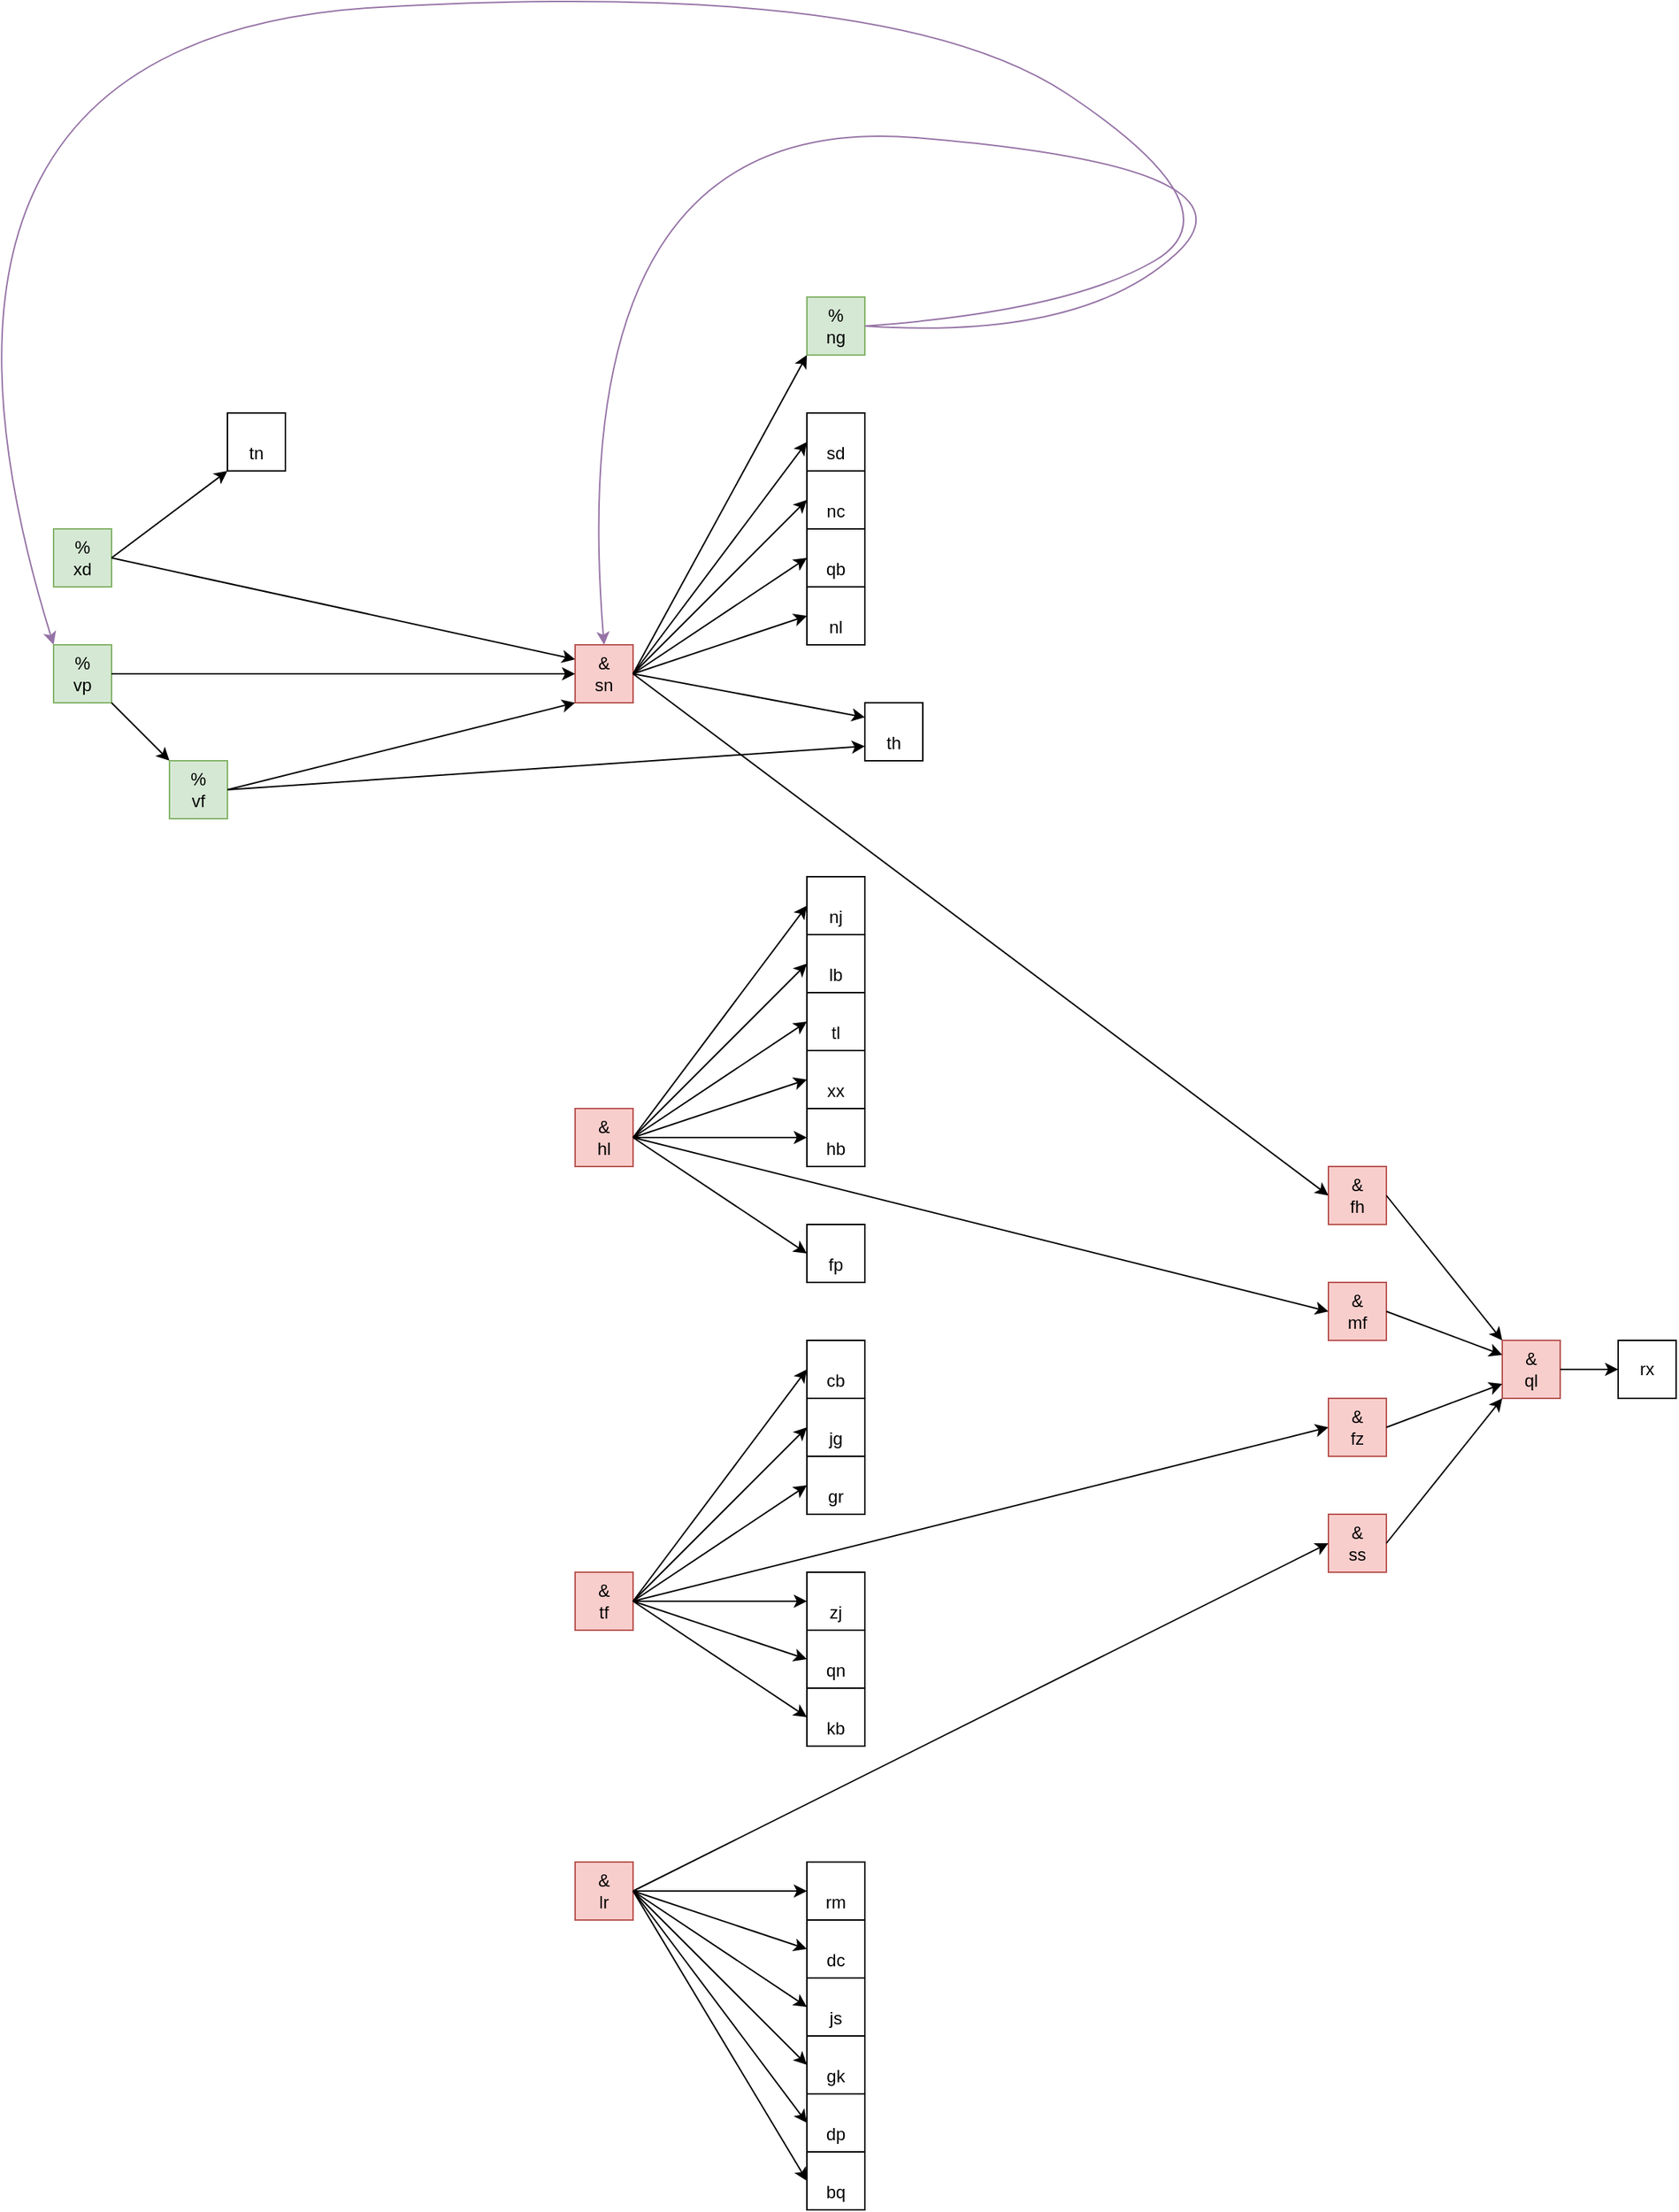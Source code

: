 <mxfile version="22.1.18" type="device">
  <diagram name="Page-1" id="9gwG6gjJHzizomXSBNf0">
    <mxGraphModel dx="1833" dy="2308" grid="1" gridSize="10" guides="1" tooltips="1" connect="1" arrows="1" fold="1" page="1" pageScale="1" pageWidth="827" pageHeight="1169" math="0" shadow="0">
      <root>
        <mxCell id="0" />
        <mxCell id="1" parent="0" />
        <mxCell id="oWtgdVOHetes4q-Mx9o2-1" value="rx" style="rounded=0;whiteSpace=wrap;html=1;" parent="1" vertex="1">
          <mxGeometry x="760" width="40" height="40" as="geometry" />
        </mxCell>
        <mxCell id="oWtgdVOHetes4q-Mx9o2-2" value="&amp;amp;&lt;br&gt;ql" style="rounded=0;whiteSpace=wrap;html=1;fillColor=#f8cecc;strokeColor=#b85450;" parent="1" vertex="1">
          <mxGeometry x="680" width="40" height="40" as="geometry" />
        </mxCell>
        <mxCell id="oWtgdVOHetes4q-Mx9o2-3" value="" style="endArrow=classic;html=1;rounded=0;exitX=1;exitY=0.5;exitDx=0;exitDy=0;entryX=0;entryY=0.5;entryDx=0;entryDy=0;" parent="1" source="oWtgdVOHetes4q-Mx9o2-2" target="oWtgdVOHetes4q-Mx9o2-1" edge="1">
          <mxGeometry width="50" height="50" relative="1" as="geometry">
            <mxPoint x="560" y="180" as="sourcePoint" />
            <mxPoint x="610" y="130" as="targetPoint" />
          </mxGeometry>
        </mxCell>
        <mxCell id="oWtgdVOHetes4q-Mx9o2-4" value="&amp;amp;&lt;br&gt;fh" style="rounded=0;whiteSpace=wrap;html=1;fillColor=#f8cecc;strokeColor=#b85450;" parent="1" vertex="1">
          <mxGeometry x="560" y="-120" width="40" height="40" as="geometry" />
        </mxCell>
        <mxCell id="oWtgdVOHetes4q-Mx9o2-5" value="&amp;amp;&lt;br&gt;mf" style="rounded=0;whiteSpace=wrap;html=1;fillColor=#f8cecc;strokeColor=#b85450;" parent="1" vertex="1">
          <mxGeometry x="560" y="-40" width="40" height="40" as="geometry" />
        </mxCell>
        <mxCell id="oWtgdVOHetes4q-Mx9o2-6" value="&amp;amp;&lt;br&gt;fz" style="rounded=0;whiteSpace=wrap;html=1;fillColor=#f8cecc;strokeColor=#b85450;" parent="1" vertex="1">
          <mxGeometry x="560" y="40" width="40" height="40" as="geometry" />
        </mxCell>
        <mxCell id="oWtgdVOHetes4q-Mx9o2-7" value="&amp;amp;&lt;br&gt;ss" style="rounded=0;whiteSpace=wrap;html=1;fillColor=#f8cecc;strokeColor=#b85450;" parent="1" vertex="1">
          <mxGeometry x="560" y="120" width="40" height="40" as="geometry" />
        </mxCell>
        <mxCell id="oWtgdVOHetes4q-Mx9o2-9" value="" style="endArrow=classic;html=1;rounded=0;exitX=1;exitY=0.5;exitDx=0;exitDy=0;entryX=0;entryY=0;entryDx=0;entryDy=0;" parent="1" source="oWtgdVOHetes4q-Mx9o2-4" target="oWtgdVOHetes4q-Mx9o2-2" edge="1">
          <mxGeometry width="50" height="50" relative="1" as="geometry">
            <mxPoint x="560" y="80" as="sourcePoint" />
            <mxPoint x="680" y="-20" as="targetPoint" />
          </mxGeometry>
        </mxCell>
        <mxCell id="oWtgdVOHetes4q-Mx9o2-10" value="" style="endArrow=classic;html=1;rounded=0;exitX=1;exitY=0.5;exitDx=0;exitDy=0;entryX=0;entryY=0.25;entryDx=0;entryDy=0;" parent="1" source="oWtgdVOHetes4q-Mx9o2-5" target="oWtgdVOHetes4q-Mx9o2-2" edge="1">
          <mxGeometry width="50" height="50" relative="1" as="geometry">
            <mxPoint x="560" y="80" as="sourcePoint" />
            <mxPoint x="610" y="30" as="targetPoint" />
          </mxGeometry>
        </mxCell>
        <mxCell id="oWtgdVOHetes4q-Mx9o2-11" value="" style="endArrow=classic;html=1;rounded=0;entryX=0;entryY=0.75;entryDx=0;entryDy=0;exitX=1;exitY=0.5;exitDx=0;exitDy=0;" parent="1" source="oWtgdVOHetes4q-Mx9o2-6" target="oWtgdVOHetes4q-Mx9o2-2" edge="1">
          <mxGeometry width="50" height="50" relative="1" as="geometry">
            <mxPoint x="680" y="80" as="sourcePoint" />
            <mxPoint x="610" y="30" as="targetPoint" />
          </mxGeometry>
        </mxCell>
        <mxCell id="oWtgdVOHetes4q-Mx9o2-12" value="" style="endArrow=classic;html=1;rounded=0;exitX=1;exitY=0.5;exitDx=0;exitDy=0;entryX=0;entryY=1;entryDx=0;entryDy=0;" parent="1" source="oWtgdVOHetes4q-Mx9o2-7" target="oWtgdVOHetes4q-Mx9o2-2" edge="1">
          <mxGeometry width="50" height="50" relative="1" as="geometry">
            <mxPoint x="560" y="80" as="sourcePoint" />
            <mxPoint x="680" y="20" as="targetPoint" />
          </mxGeometry>
        </mxCell>
        <mxCell id="oWtgdVOHetes4q-Mx9o2-13" value="&amp;amp;&lt;br&gt;sn" style="rounded=0;whiteSpace=wrap;html=1;fillColor=#f8cecc;strokeColor=#b85450;" parent="1" vertex="1">
          <mxGeometry x="40" y="-480" width="40" height="40" as="geometry" />
        </mxCell>
        <mxCell id="oWtgdVOHetes4q-Mx9o2-14" value="&lt;br&gt;sd" style="rounded=0;whiteSpace=wrap;html=1;" parent="1" vertex="1">
          <mxGeometry x="200" y="-640" width="40" height="40" as="geometry" />
        </mxCell>
        <mxCell id="oWtgdVOHetes4q-Mx9o2-15" value="" style="endArrow=classic;html=1;rounded=0;exitX=1;exitY=0.5;exitDx=0;exitDy=0;entryX=0;entryY=0.5;entryDx=0;entryDy=0;" parent="1" source="oWtgdVOHetes4q-Mx9o2-13" target="oWtgdVOHetes4q-Mx9o2-14" edge="1">
          <mxGeometry width="50" height="50" relative="1" as="geometry">
            <mxPoint x="240" y="-270" as="sourcePoint" />
            <mxPoint x="290" y="-320" as="targetPoint" />
          </mxGeometry>
        </mxCell>
        <mxCell id="oWtgdVOHetes4q-Mx9o2-16" value="" style="endArrow=classic;html=1;rounded=0;entryX=0;entryY=0.5;entryDx=0;entryDy=0;exitX=1;exitY=0.5;exitDx=0;exitDy=0;" parent="1" source="oWtgdVOHetes4q-Mx9o2-13" target="oWtgdVOHetes4q-Mx9o2-4" edge="1">
          <mxGeometry width="50" height="50" relative="1" as="geometry">
            <mxPoint x="320" y="-300" as="sourcePoint" />
            <mxPoint x="410" y="-370" as="targetPoint" />
          </mxGeometry>
        </mxCell>
        <mxCell id="oWtgdVOHetes4q-Mx9o2-17" value="&lt;br&gt;th" style="rounded=0;whiteSpace=wrap;html=1;" parent="1" vertex="1">
          <mxGeometry x="240" y="-440" width="40" height="40" as="geometry" />
        </mxCell>
        <mxCell id="oWtgdVOHetes4q-Mx9o2-18" value="" style="endArrow=classic;html=1;rounded=0;exitX=1;exitY=0.5;exitDx=0;exitDy=0;entryX=0;entryY=0.25;entryDx=0;entryDy=0;" parent="1" source="oWtgdVOHetes4q-Mx9o2-13" target="oWtgdVOHetes4q-Mx9o2-17" edge="1">
          <mxGeometry width="50" height="50" relative="1" as="geometry">
            <mxPoint x="90" y="-450" as="sourcePoint" />
            <mxPoint x="170" y="-530" as="targetPoint" />
          </mxGeometry>
        </mxCell>
        <mxCell id="oWtgdVOHetes4q-Mx9o2-19" value="&lt;br&gt;qb" style="rounded=0;whiteSpace=wrap;html=1;" parent="1" vertex="1">
          <mxGeometry x="200" y="-560" width="40" height="40" as="geometry" />
        </mxCell>
        <mxCell id="oWtgdVOHetes4q-Mx9o2-20" value="" style="endArrow=classic;html=1;rounded=0;exitX=1;exitY=0.5;exitDx=0;exitDy=0;entryX=0;entryY=0.5;entryDx=0;entryDy=0;" parent="1" source="oWtgdVOHetes4q-Mx9o2-13" target="oWtgdVOHetes4q-Mx9o2-19" edge="1">
          <mxGeometry width="50" height="50" relative="1" as="geometry">
            <mxPoint x="90" y="-450" as="sourcePoint" />
            <mxPoint x="170" y="-490" as="targetPoint" />
          </mxGeometry>
        </mxCell>
        <mxCell id="oWtgdVOHetes4q-Mx9o2-21" value="&lt;br&gt;nl" style="rounded=0;whiteSpace=wrap;html=1;" parent="1" vertex="1">
          <mxGeometry x="200" y="-520" width="40" height="40" as="geometry" />
        </mxCell>
        <mxCell id="oWtgdVOHetes4q-Mx9o2-22" value="" style="endArrow=classic;html=1;rounded=0;exitX=1;exitY=0.5;exitDx=0;exitDy=0;entryX=0;entryY=0.5;entryDx=0;entryDy=0;" parent="1" source="oWtgdVOHetes4q-Mx9o2-13" target="oWtgdVOHetes4q-Mx9o2-21" edge="1">
          <mxGeometry width="50" height="50" relative="1" as="geometry">
            <mxPoint x="90" y="-450" as="sourcePoint" />
            <mxPoint x="210" y="-490" as="targetPoint" />
          </mxGeometry>
        </mxCell>
        <mxCell id="oWtgdVOHetes4q-Mx9o2-23" value="%&lt;br&gt;ng" style="rounded=0;whiteSpace=wrap;html=1;fillColor=#d5e8d4;strokeColor=#82b366;" parent="1" vertex="1">
          <mxGeometry x="200" y="-720" width="40" height="40" as="geometry" />
        </mxCell>
        <mxCell id="oWtgdVOHetes4q-Mx9o2-24" value="" style="endArrow=classic;html=1;rounded=0;exitX=1;exitY=0.5;exitDx=0;exitDy=0;entryX=0;entryY=1;entryDx=0;entryDy=0;" parent="1" source="oWtgdVOHetes4q-Mx9o2-13" target="oWtgdVOHetes4q-Mx9o2-23" edge="1">
          <mxGeometry width="50" height="50" relative="1" as="geometry">
            <mxPoint x="90" y="-450" as="sourcePoint" />
            <mxPoint x="210" y="-450" as="targetPoint" />
          </mxGeometry>
        </mxCell>
        <mxCell id="oWtgdVOHetes4q-Mx9o2-25" value="&lt;br&gt;nc" style="rounded=0;whiteSpace=wrap;html=1;" parent="1" vertex="1">
          <mxGeometry x="200" y="-600" width="40" height="40" as="geometry" />
        </mxCell>
        <mxCell id="oWtgdVOHetes4q-Mx9o2-26" value="" style="endArrow=classic;html=1;rounded=0;entryX=0;entryY=0.5;entryDx=0;entryDy=0;exitX=1;exitY=0.5;exitDx=0;exitDy=0;" parent="1" source="oWtgdVOHetes4q-Mx9o2-13" target="oWtgdVOHetes4q-Mx9o2-25" edge="1">
          <mxGeometry width="50" height="50" relative="1" as="geometry">
            <mxPoint x="130" y="-440" as="sourcePoint" />
            <mxPoint x="210" y="-450" as="targetPoint" />
          </mxGeometry>
        </mxCell>
        <mxCell id="oWtgdVOHetes4q-Mx9o2-27" value="&amp;amp;&lt;br&gt;hl" style="rounded=0;whiteSpace=wrap;html=1;fillColor=#f8cecc;strokeColor=#b85450;" parent="1" vertex="1">
          <mxGeometry x="40" y="-160" width="40" height="40" as="geometry" />
        </mxCell>
        <mxCell id="oWtgdVOHetes4q-Mx9o2-28" value="&lt;br&gt;nj" style="rounded=0;whiteSpace=wrap;html=1;" parent="1" vertex="1">
          <mxGeometry x="200" y="-320" width="40" height="40" as="geometry" />
        </mxCell>
        <mxCell id="oWtgdVOHetes4q-Mx9o2-29" value="" style="endArrow=classic;html=1;rounded=0;exitX=1;exitY=0.5;exitDx=0;exitDy=0;entryX=0;entryY=0.5;entryDx=0;entryDy=0;" parent="1" source="oWtgdVOHetes4q-Mx9o2-27" target="oWtgdVOHetes4q-Mx9o2-28" edge="1">
          <mxGeometry width="50" height="50" relative="1" as="geometry">
            <mxPoint x="240" y="50" as="sourcePoint" />
            <mxPoint x="290" as="targetPoint" />
          </mxGeometry>
        </mxCell>
        <mxCell id="oWtgdVOHetes4q-Mx9o2-30" value="&lt;br&gt;lb" style="rounded=0;whiteSpace=wrap;html=1;" parent="1" vertex="1">
          <mxGeometry x="200" y="-280" width="40" height="40" as="geometry" />
        </mxCell>
        <mxCell id="oWtgdVOHetes4q-Mx9o2-31" value="" style="endArrow=classic;html=1;rounded=0;exitX=1;exitY=0.5;exitDx=0;exitDy=0;entryX=0;entryY=0.5;entryDx=0;entryDy=0;" parent="1" source="oWtgdVOHetes4q-Mx9o2-27" target="oWtgdVOHetes4q-Mx9o2-30" edge="1">
          <mxGeometry width="50" height="50" relative="1" as="geometry">
            <mxPoint x="90" y="-130" as="sourcePoint" />
            <mxPoint x="170" y="-210" as="targetPoint" />
          </mxGeometry>
        </mxCell>
        <mxCell id="oWtgdVOHetes4q-Mx9o2-32" value="&lt;br&gt;tl" style="rounded=0;whiteSpace=wrap;html=1;" parent="1" vertex="1">
          <mxGeometry x="200" y="-240" width="40" height="40" as="geometry" />
        </mxCell>
        <mxCell id="oWtgdVOHetes4q-Mx9o2-33" value="" style="endArrow=classic;html=1;rounded=0;exitX=1;exitY=0.5;exitDx=0;exitDy=0;entryX=0;entryY=0.5;entryDx=0;entryDy=0;" parent="1" source="oWtgdVOHetes4q-Mx9o2-27" target="oWtgdVOHetes4q-Mx9o2-32" edge="1">
          <mxGeometry width="50" height="50" relative="1" as="geometry">
            <mxPoint x="90" y="-130" as="sourcePoint" />
            <mxPoint x="170" y="-170" as="targetPoint" />
          </mxGeometry>
        </mxCell>
        <mxCell id="oWtgdVOHetes4q-Mx9o2-34" value="&lt;br&gt;xx" style="rounded=0;whiteSpace=wrap;html=1;" parent="1" vertex="1">
          <mxGeometry x="200" y="-200" width="40" height="40" as="geometry" />
        </mxCell>
        <mxCell id="oWtgdVOHetes4q-Mx9o2-35" value="" style="endArrow=classic;html=1;rounded=0;exitX=1;exitY=0.5;exitDx=0;exitDy=0;entryX=0;entryY=0.5;entryDx=0;entryDy=0;" parent="1" source="oWtgdVOHetes4q-Mx9o2-27" target="oWtgdVOHetes4q-Mx9o2-34" edge="1">
          <mxGeometry width="50" height="50" relative="1" as="geometry">
            <mxPoint x="90" y="-130" as="sourcePoint" />
            <mxPoint x="210" y="-170" as="targetPoint" />
          </mxGeometry>
        </mxCell>
        <mxCell id="oWtgdVOHetes4q-Mx9o2-36" value="&lt;br&gt;hb" style="rounded=0;whiteSpace=wrap;html=1;" parent="1" vertex="1">
          <mxGeometry x="200" y="-160" width="40" height="40" as="geometry" />
        </mxCell>
        <mxCell id="oWtgdVOHetes4q-Mx9o2-37" value="" style="endArrow=classic;html=1;rounded=0;exitX=1;exitY=0.5;exitDx=0;exitDy=0;entryX=0;entryY=0.5;entryDx=0;entryDy=0;" parent="1" source="oWtgdVOHetes4q-Mx9o2-27" target="oWtgdVOHetes4q-Mx9o2-36" edge="1">
          <mxGeometry width="50" height="50" relative="1" as="geometry">
            <mxPoint x="90" y="-130" as="sourcePoint" />
            <mxPoint x="210" y="-130" as="targetPoint" />
          </mxGeometry>
        </mxCell>
        <mxCell id="oWtgdVOHetes4q-Mx9o2-38" value="&lt;br&gt;fp" style="rounded=0;whiteSpace=wrap;html=1;" parent="1" vertex="1">
          <mxGeometry x="200" y="-80" width="40" height="40" as="geometry" />
        </mxCell>
        <mxCell id="oWtgdVOHetes4q-Mx9o2-39" value="" style="endArrow=classic;html=1;rounded=0;entryX=0;entryY=0.5;entryDx=0;entryDy=0;exitX=1;exitY=0.5;exitDx=0;exitDy=0;" parent="1" source="oWtgdVOHetes4q-Mx9o2-27" target="oWtgdVOHetes4q-Mx9o2-38" edge="1">
          <mxGeometry width="50" height="50" relative="1" as="geometry">
            <mxPoint x="130" y="-120" as="sourcePoint" />
            <mxPoint x="210" y="-130" as="targetPoint" />
          </mxGeometry>
        </mxCell>
        <mxCell id="oWtgdVOHetes4q-Mx9o2-40" value="" style="endArrow=classic;html=1;rounded=0;exitX=1;exitY=0.5;exitDx=0;exitDy=0;entryX=0;entryY=0.5;entryDx=0;entryDy=0;" parent="1" source="oWtgdVOHetes4q-Mx9o2-27" target="oWtgdVOHetes4q-Mx9o2-5" edge="1">
          <mxGeometry width="50" height="50" relative="1" as="geometry">
            <mxPoint x="90" y="-130" as="sourcePoint" />
            <mxPoint x="210" y="-130" as="targetPoint" />
          </mxGeometry>
        </mxCell>
        <mxCell id="oWtgdVOHetes4q-Mx9o2-41" value="&amp;amp;&lt;br&gt;tf" style="rounded=0;whiteSpace=wrap;html=1;fillColor=#f8cecc;strokeColor=#b85450;" parent="1" vertex="1">
          <mxGeometry x="40" y="160" width="40" height="40" as="geometry" />
        </mxCell>
        <mxCell id="oWtgdVOHetes4q-Mx9o2-42" value="&lt;br&gt;cb" style="rounded=0;whiteSpace=wrap;html=1;" parent="1" vertex="1">
          <mxGeometry x="200" width="40" height="40" as="geometry" />
        </mxCell>
        <mxCell id="oWtgdVOHetes4q-Mx9o2-43" value="" style="endArrow=classic;html=1;rounded=0;exitX=1;exitY=0.5;exitDx=0;exitDy=0;entryX=0;entryY=0.5;entryDx=0;entryDy=0;" parent="1" source="oWtgdVOHetes4q-Mx9o2-41" target="oWtgdVOHetes4q-Mx9o2-42" edge="1">
          <mxGeometry width="50" height="50" relative="1" as="geometry">
            <mxPoint x="240" y="370" as="sourcePoint" />
            <mxPoint x="290" y="320" as="targetPoint" />
          </mxGeometry>
        </mxCell>
        <mxCell id="oWtgdVOHetes4q-Mx9o2-44" value="&lt;br&gt;jg" style="rounded=0;whiteSpace=wrap;html=1;" parent="1" vertex="1">
          <mxGeometry x="200" y="40" width="40" height="40" as="geometry" />
        </mxCell>
        <mxCell id="oWtgdVOHetes4q-Mx9o2-45" value="" style="endArrow=classic;html=1;rounded=0;exitX=1;exitY=0.5;exitDx=0;exitDy=0;entryX=0;entryY=0.5;entryDx=0;entryDy=0;" parent="1" source="oWtgdVOHetes4q-Mx9o2-41" target="oWtgdVOHetes4q-Mx9o2-44" edge="1">
          <mxGeometry width="50" height="50" relative="1" as="geometry">
            <mxPoint x="90" y="190" as="sourcePoint" />
            <mxPoint x="170" y="110" as="targetPoint" />
          </mxGeometry>
        </mxCell>
        <mxCell id="oWtgdVOHetes4q-Mx9o2-46" value="&lt;br&gt;gr" style="rounded=0;whiteSpace=wrap;html=1;" parent="1" vertex="1">
          <mxGeometry x="200" y="80" width="40" height="40" as="geometry" />
        </mxCell>
        <mxCell id="oWtgdVOHetes4q-Mx9o2-47" value="" style="endArrow=classic;html=1;rounded=0;exitX=1;exitY=0.5;exitDx=0;exitDy=0;entryX=0;entryY=0.5;entryDx=0;entryDy=0;" parent="1" source="oWtgdVOHetes4q-Mx9o2-41" target="oWtgdVOHetes4q-Mx9o2-46" edge="1">
          <mxGeometry width="50" height="50" relative="1" as="geometry">
            <mxPoint x="90" y="190" as="sourcePoint" />
            <mxPoint x="170" y="150" as="targetPoint" />
          </mxGeometry>
        </mxCell>
        <mxCell id="oWtgdVOHetes4q-Mx9o2-48" value="&lt;br&gt;zj" style="rounded=0;whiteSpace=wrap;html=1;" parent="1" vertex="1">
          <mxGeometry x="200" y="160" width="40" height="40" as="geometry" />
        </mxCell>
        <mxCell id="oWtgdVOHetes4q-Mx9o2-49" value="" style="endArrow=classic;html=1;rounded=0;exitX=1;exitY=0.5;exitDx=0;exitDy=0;entryX=0;entryY=0.5;entryDx=0;entryDy=0;" parent="1" source="oWtgdVOHetes4q-Mx9o2-41" target="oWtgdVOHetes4q-Mx9o2-48" edge="1">
          <mxGeometry width="50" height="50" relative="1" as="geometry">
            <mxPoint x="90" y="190" as="sourcePoint" />
            <mxPoint x="210" y="150" as="targetPoint" />
          </mxGeometry>
        </mxCell>
        <mxCell id="oWtgdVOHetes4q-Mx9o2-50" value="&lt;br&gt;qn" style="rounded=0;whiteSpace=wrap;html=1;" parent="1" vertex="1">
          <mxGeometry x="200" y="200" width="40" height="40" as="geometry" />
        </mxCell>
        <mxCell id="oWtgdVOHetes4q-Mx9o2-51" value="" style="endArrow=classic;html=1;rounded=0;exitX=1;exitY=0.5;exitDx=0;exitDy=0;entryX=0;entryY=0.5;entryDx=0;entryDy=0;" parent="1" source="oWtgdVOHetes4q-Mx9o2-41" target="oWtgdVOHetes4q-Mx9o2-50" edge="1">
          <mxGeometry width="50" height="50" relative="1" as="geometry">
            <mxPoint x="90" y="190" as="sourcePoint" />
            <mxPoint x="210" y="190" as="targetPoint" />
          </mxGeometry>
        </mxCell>
        <mxCell id="oWtgdVOHetes4q-Mx9o2-52" value="&lt;br&gt;kb" style="rounded=0;whiteSpace=wrap;html=1;" parent="1" vertex="1">
          <mxGeometry x="200" y="240" width="40" height="40" as="geometry" />
        </mxCell>
        <mxCell id="oWtgdVOHetes4q-Mx9o2-53" value="" style="endArrow=classic;html=1;rounded=0;entryX=0;entryY=0.5;entryDx=0;entryDy=0;exitX=1;exitY=0.5;exitDx=0;exitDy=0;" parent="1" source="oWtgdVOHetes4q-Mx9o2-41" target="oWtgdVOHetes4q-Mx9o2-52" edge="1">
          <mxGeometry width="50" height="50" relative="1" as="geometry">
            <mxPoint x="130" y="200" as="sourcePoint" />
            <mxPoint x="210" y="190" as="targetPoint" />
          </mxGeometry>
        </mxCell>
        <mxCell id="oWtgdVOHetes4q-Mx9o2-54" value="" style="endArrow=classic;html=1;rounded=0;exitX=1;exitY=0.5;exitDx=0;exitDy=0;entryX=0;entryY=0.5;entryDx=0;entryDy=0;" parent="1" source="oWtgdVOHetes4q-Mx9o2-41" target="oWtgdVOHetes4q-Mx9o2-6" edge="1">
          <mxGeometry width="50" height="50" relative="1" as="geometry">
            <mxPoint x="90" y="190" as="sourcePoint" />
            <mxPoint x="210" y="110" as="targetPoint" />
          </mxGeometry>
        </mxCell>
        <mxCell id="oWtgdVOHetes4q-Mx9o2-55" value="&amp;amp;&lt;br&gt;lr" style="rounded=0;whiteSpace=wrap;html=1;fillColor=#f8cecc;strokeColor=#b85450;" parent="1" vertex="1">
          <mxGeometry x="40" y="360" width="40" height="40" as="geometry" />
        </mxCell>
        <mxCell id="oWtgdVOHetes4q-Mx9o2-56" value="&lt;br&gt;rm" style="rounded=0;whiteSpace=wrap;html=1;" parent="1" vertex="1">
          <mxGeometry x="200" y="360" width="40" height="40" as="geometry" />
        </mxCell>
        <mxCell id="oWtgdVOHetes4q-Mx9o2-57" value="" style="endArrow=classic;html=1;rounded=0;exitX=1;exitY=0.5;exitDx=0;exitDy=0;entryX=0;entryY=0.5;entryDx=0;entryDy=0;" parent="1" source="oWtgdVOHetes4q-Mx9o2-55" target="oWtgdVOHetes4q-Mx9o2-56" edge="1">
          <mxGeometry width="50" height="50" relative="1" as="geometry">
            <mxPoint x="240" y="570" as="sourcePoint" />
            <mxPoint x="290" y="520" as="targetPoint" />
          </mxGeometry>
        </mxCell>
        <mxCell id="oWtgdVOHetes4q-Mx9o2-58" value="&lt;br&gt;dc" style="rounded=0;whiteSpace=wrap;html=1;" parent="1" vertex="1">
          <mxGeometry x="200" y="400" width="40" height="40" as="geometry" />
        </mxCell>
        <mxCell id="oWtgdVOHetes4q-Mx9o2-59" value="" style="endArrow=classic;html=1;rounded=0;exitX=1;exitY=0.5;exitDx=0;exitDy=0;entryX=0;entryY=0.5;entryDx=0;entryDy=0;" parent="1" source="oWtgdVOHetes4q-Mx9o2-55" target="oWtgdVOHetes4q-Mx9o2-58" edge="1">
          <mxGeometry width="50" height="50" relative="1" as="geometry">
            <mxPoint x="90" y="390" as="sourcePoint" />
            <mxPoint x="170" y="310" as="targetPoint" />
          </mxGeometry>
        </mxCell>
        <mxCell id="oWtgdVOHetes4q-Mx9o2-60" value="&lt;br&gt;js" style="rounded=0;whiteSpace=wrap;html=1;" parent="1" vertex="1">
          <mxGeometry x="200" y="440" width="40" height="40" as="geometry" />
        </mxCell>
        <mxCell id="oWtgdVOHetes4q-Mx9o2-61" value="" style="endArrow=classic;html=1;rounded=0;exitX=1;exitY=0.5;exitDx=0;exitDy=0;entryX=0;entryY=0.5;entryDx=0;entryDy=0;" parent="1" source="oWtgdVOHetes4q-Mx9o2-55" target="oWtgdVOHetes4q-Mx9o2-60" edge="1">
          <mxGeometry width="50" height="50" relative="1" as="geometry">
            <mxPoint x="90" y="390" as="sourcePoint" />
            <mxPoint x="170" y="350" as="targetPoint" />
          </mxGeometry>
        </mxCell>
        <mxCell id="oWtgdVOHetes4q-Mx9o2-62" value="&lt;br&gt;gk" style="rounded=0;whiteSpace=wrap;html=1;" parent="1" vertex="1">
          <mxGeometry x="200" y="480" width="40" height="40" as="geometry" />
        </mxCell>
        <mxCell id="oWtgdVOHetes4q-Mx9o2-63" value="" style="endArrow=classic;html=1;rounded=0;exitX=1;exitY=0.5;exitDx=0;exitDy=0;entryX=0;entryY=0.5;entryDx=0;entryDy=0;" parent="1" source="oWtgdVOHetes4q-Mx9o2-55" target="oWtgdVOHetes4q-Mx9o2-62" edge="1">
          <mxGeometry width="50" height="50" relative="1" as="geometry">
            <mxPoint x="90" y="390" as="sourcePoint" />
            <mxPoint x="210" y="350" as="targetPoint" />
          </mxGeometry>
        </mxCell>
        <mxCell id="oWtgdVOHetes4q-Mx9o2-64" value="&lt;br&gt;dp" style="rounded=0;whiteSpace=wrap;html=1;" parent="1" vertex="1">
          <mxGeometry x="200" y="520" width="40" height="40" as="geometry" />
        </mxCell>
        <mxCell id="oWtgdVOHetes4q-Mx9o2-65" value="" style="endArrow=classic;html=1;rounded=0;exitX=1;exitY=0.5;exitDx=0;exitDy=0;entryX=0;entryY=0.5;entryDx=0;entryDy=0;" parent="1" source="oWtgdVOHetes4q-Mx9o2-55" target="oWtgdVOHetes4q-Mx9o2-64" edge="1">
          <mxGeometry width="50" height="50" relative="1" as="geometry">
            <mxPoint x="90" y="390" as="sourcePoint" />
            <mxPoint x="210" y="390" as="targetPoint" />
          </mxGeometry>
        </mxCell>
        <mxCell id="oWtgdVOHetes4q-Mx9o2-66" value="&lt;br&gt;bq" style="rounded=0;whiteSpace=wrap;html=1;" parent="1" vertex="1">
          <mxGeometry x="200" y="560" width="40" height="40" as="geometry" />
        </mxCell>
        <mxCell id="oWtgdVOHetes4q-Mx9o2-67" value="" style="endArrow=classic;html=1;rounded=0;entryX=0;entryY=0.5;entryDx=0;entryDy=0;exitX=1;exitY=0.5;exitDx=0;exitDy=0;" parent="1" source="oWtgdVOHetes4q-Mx9o2-55" target="oWtgdVOHetes4q-Mx9o2-66" edge="1">
          <mxGeometry width="50" height="50" relative="1" as="geometry">
            <mxPoint x="130" y="400" as="sourcePoint" />
            <mxPoint x="210" y="390" as="targetPoint" />
          </mxGeometry>
        </mxCell>
        <mxCell id="oWtgdVOHetes4q-Mx9o2-68" value="" style="endArrow=classic;html=1;rounded=0;exitX=1;exitY=0.5;exitDx=0;exitDy=0;entryX=0;entryY=0.5;entryDx=0;entryDy=0;" parent="1" source="oWtgdVOHetes4q-Mx9o2-55" target="oWtgdVOHetes4q-Mx9o2-7" edge="1">
          <mxGeometry width="50" height="50" relative="1" as="geometry">
            <mxPoint x="80" y="430" as="sourcePoint" />
            <mxPoint x="200" y="350" as="targetPoint" />
          </mxGeometry>
        </mxCell>
        <mxCell id="oWtgdVOHetes4q-Mx9o2-69" value="%&lt;br&gt;vp" style="rounded=0;whiteSpace=wrap;html=1;fillColor=#d5e8d4;strokeColor=#82b366;" parent="1" vertex="1">
          <mxGeometry x="-320" y="-480" width="40" height="40" as="geometry" />
        </mxCell>
        <mxCell id="oWtgdVOHetes4q-Mx9o2-72" value="" style="endArrow=classic;html=1;rounded=0;exitX=1;exitY=0.5;exitDx=0;exitDy=0;entryX=0;entryY=0.5;entryDx=0;entryDy=0;" parent="1" source="oWtgdVOHetes4q-Mx9o2-69" target="oWtgdVOHetes4q-Mx9o2-13" edge="1">
          <mxGeometry width="50" height="50" relative="1" as="geometry">
            <mxPoint x="-70" y="-390" as="sourcePoint" />
            <mxPoint x="50" y="-430" as="targetPoint" />
          </mxGeometry>
        </mxCell>
        <mxCell id="oWtgdVOHetes4q-Mx9o2-73" value="" style="endArrow=classic;html=1;rounded=0;exitX=1;exitY=1;exitDx=0;exitDy=0;entryX=0;entryY=0;entryDx=0;entryDy=0;" parent="1" source="oWtgdVOHetes4q-Mx9o2-69" target="oWtgdVOHetes4q-Mx9o2-74" edge="1">
          <mxGeometry width="50" height="50" relative="1" as="geometry">
            <mxPoint x="-270" y="-450" as="sourcePoint" />
            <mxPoint x="-280" y="-510" as="targetPoint" />
          </mxGeometry>
        </mxCell>
        <mxCell id="oWtgdVOHetes4q-Mx9o2-74" value="%&lt;br&gt;vf" style="rounded=0;whiteSpace=wrap;html=1;fillColor=#d5e8d4;strokeColor=#82b366;" parent="1" vertex="1">
          <mxGeometry x="-240" y="-400" width="40" height="40" as="geometry" />
        </mxCell>
        <mxCell id="oWtgdVOHetes4q-Mx9o2-76" value="" style="endArrow=classic;html=1;rounded=0;exitX=1;exitY=0.5;exitDx=0;exitDy=0;entryX=0;entryY=1;entryDx=0;entryDy=0;" parent="1" source="oWtgdVOHetes4q-Mx9o2-74" target="oWtgdVOHetes4q-Mx9o2-13" edge="1">
          <mxGeometry width="50" height="50" relative="1" as="geometry">
            <mxPoint x="-170" y="-430" as="sourcePoint" />
            <mxPoint x="-130" y="-390" as="targetPoint" />
          </mxGeometry>
        </mxCell>
        <mxCell id="oWtgdVOHetes4q-Mx9o2-77" value="" style="endArrow=classic;html=1;rounded=0;entryX=0;entryY=0.75;entryDx=0;entryDy=0;" parent="1" target="oWtgdVOHetes4q-Mx9o2-17" edge="1">
          <mxGeometry width="50" height="50" relative="1" as="geometry">
            <mxPoint x="-200" y="-380" as="sourcePoint" />
            <mxPoint x="130" y="-330" as="targetPoint" />
          </mxGeometry>
        </mxCell>
        <mxCell id="oWtgdVOHetes4q-Mx9o2-80" value="%&lt;br&gt;xd" style="rounded=0;whiteSpace=wrap;html=1;fillColor=#d5e8d4;strokeColor=#82b366;" parent="1" vertex="1">
          <mxGeometry x="-320" y="-560" width="40" height="40" as="geometry" />
        </mxCell>
        <mxCell id="oWtgdVOHetes4q-Mx9o2-81" value="&lt;br&gt;tn" style="rounded=0;whiteSpace=wrap;html=1;" parent="1" vertex="1">
          <mxGeometry x="-200" y="-640" width="40" height="40" as="geometry" />
        </mxCell>
        <mxCell id="oWtgdVOHetes4q-Mx9o2-82" value="" style="endArrow=classic;html=1;rounded=0;exitX=1;exitY=0.5;exitDx=0;exitDy=0;entryX=0;entryY=0.25;entryDx=0;entryDy=0;" parent="1" source="oWtgdVOHetes4q-Mx9o2-80" target="oWtgdVOHetes4q-Mx9o2-13" edge="1">
          <mxGeometry width="50" height="50" relative="1" as="geometry">
            <mxPoint x="-270" y="-500.29" as="sourcePoint" />
            <mxPoint x="50" y="-500.29" as="targetPoint" />
          </mxGeometry>
        </mxCell>
        <mxCell id="oWtgdVOHetes4q-Mx9o2-83" value="" style="endArrow=classic;html=1;rounded=0;exitX=1;exitY=0.5;exitDx=0;exitDy=0;entryX=0;entryY=1;entryDx=0;entryDy=0;" parent="1" source="oWtgdVOHetes4q-Mx9o2-80" target="oWtgdVOHetes4q-Mx9o2-81" edge="1">
          <mxGeometry width="50" height="50" relative="1" as="geometry">
            <mxPoint x="-250" y="-584" as="sourcePoint" />
            <mxPoint x="70" y="-514" as="targetPoint" />
          </mxGeometry>
        </mxCell>
        <mxCell id="oWtgdVOHetes4q-Mx9o2-84" value="" style="endArrow=classic;html=1;exitX=1;exitY=0.5;exitDx=0;exitDy=0;entryX=0.5;entryY=0;entryDx=0;entryDy=0;curved=1;fillColor=#e1d5e7;strokeColor=#9673a6;" parent="1" source="oWtgdVOHetes4q-Mx9o2-23" target="oWtgdVOHetes4q-Mx9o2-13" edge="1">
          <mxGeometry width="50" height="50" relative="1" as="geometry">
            <mxPoint x="180" y="-490" as="sourcePoint" />
            <mxPoint x="60" y="-730" as="targetPoint" />
            <Array as="points">
              <mxPoint x="390" y="-690" />
              <mxPoint x="520" y="-810" />
              <mxPoint x="30" y="-850" />
            </Array>
          </mxGeometry>
        </mxCell>
        <mxCell id="oWtgdVOHetes4q-Mx9o2-85" value="" style="endArrow=classic;html=1;exitX=1;exitY=0.5;exitDx=0;exitDy=0;entryX=0;entryY=0;entryDx=0;entryDy=0;curved=1;fillColor=#e1d5e7;strokeColor=#9673a6;" parent="1" source="oWtgdVOHetes4q-Mx9o2-23" target="oWtgdVOHetes4q-Mx9o2-69" edge="1">
          <mxGeometry width="50" height="50" relative="1" as="geometry">
            <mxPoint x="-240" y="-750" as="sourcePoint" />
            <mxPoint x="-420" y="-530" as="targetPoint" />
            <Array as="points">
              <mxPoint x="380" y="-710" />
              <mxPoint x="500" y="-780" />
              <mxPoint x="260" y="-940" />
              <mxPoint x="-450" y="-900" />
            </Array>
          </mxGeometry>
        </mxCell>
      </root>
    </mxGraphModel>
  </diagram>
</mxfile>
